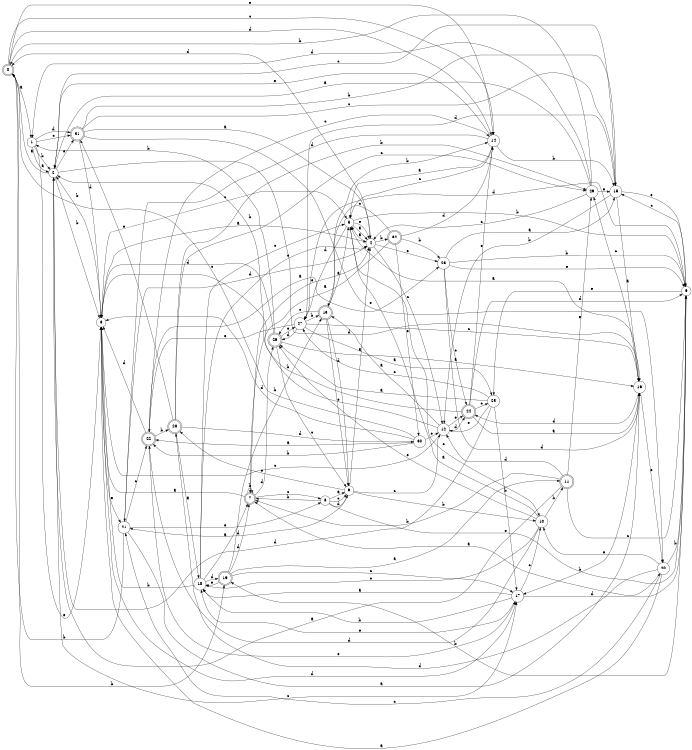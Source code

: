 digraph n27_2 {
__start0 [label="" shape="none"];

rankdir=LR;
size="8,5";

s0 [style="rounded,filled", color="black", fillcolor="white" shape="doublecircle", label="0"];
s1 [style="filled", color="black", fillcolor="white" shape="circle", label="1"];
s2 [style="filled", color="black", fillcolor="white" shape="circle", label="2"];
s3 [style="filled", color="black", fillcolor="white" shape="circle", label="3"];
s4 [style="filled", color="black", fillcolor="white" shape="circle", label="4"];
s5 [style="filled", color="black", fillcolor="white" shape="circle", label="5"];
s6 [style="filled", color="black", fillcolor="white" shape="circle", label="6"];
s7 [style="rounded,filled", color="black", fillcolor="white" shape="doublecircle", label="7"];
s8 [style="filled", color="black", fillcolor="white" shape="circle", label="8"];
s9 [style="filled", color="black", fillcolor="white" shape="circle", label="9"];
s10 [style="filled", color="black", fillcolor="white" shape="circle", label="10"];
s11 [style="rounded,filled", color="black", fillcolor="white" shape="doublecircle", label="11"];
s12 [style="filled", color="black", fillcolor="white" shape="circle", label="12"];
s13 [style="rounded,filled", color="black", fillcolor="white" shape="doublecircle", label="13"];
s14 [style="filled", color="black", fillcolor="white" shape="circle", label="14"];
s15 [style="filled", color="black", fillcolor="white" shape="circle", label="15"];
s16 [style="filled", color="black", fillcolor="white" shape="circle", label="16"];
s17 [style="filled", color="black", fillcolor="white" shape="circle", label="17"];
s18 [style="filled", color="black", fillcolor="white" shape="circle", label="18"];
s19 [style="rounded,filled", color="black", fillcolor="white" shape="doublecircle", label="19"];
s20 [style="filled", color="black", fillcolor="white" shape="circle", label="20"];
s21 [style="filled", color="black", fillcolor="white" shape="circle", label="21"];
s22 [style="rounded,filled", color="black", fillcolor="white" shape="doublecircle", label="22"];
s23 [style="filled", color="black", fillcolor="white" shape="circle", label="23"];
s24 [style="rounded,filled", color="black", fillcolor="white" shape="doublecircle", label="24"];
s25 [style="filled", color="black", fillcolor="white" shape="circle", label="25"];
s26 [style="rounded,filled", color="black", fillcolor="white" shape="doublecircle", label="26"];
s27 [style="filled", color="black", fillcolor="white" shape="circle", label="27"];
s28 [style="rounded,filled", color="black", fillcolor="white" shape="doublecircle", label="28"];
s29 [style="filled", color="black", fillcolor="white" shape="circle", label="29"];
s30 [style="filled", color="black", fillcolor="white" shape="circle", label="30"];
s31 [style="rounded,filled", color="black", fillcolor="white" shape="doublecircle", label="31"];
s32 [style="rounded,filled", color="black", fillcolor="white" shape="doublecircle", label="32"];
s0 -> s1 [label="a"];
s0 -> s19 [label="b"];
s0 -> s14 [label="c"];
s0 -> s14 [label="d"];
s0 -> s14 [label="e"];
s1 -> s2 [label="a"];
s1 -> s2 [label="b"];
s1 -> s31 [label="c"];
s1 -> s31 [label="d"];
s1 -> s3 [label="e"];
s2 -> s0 [label="a"];
s2 -> s3 [label="b"];
s2 -> s17 [label="c"];
s2 -> s16 [label="d"];
s2 -> s31 [label="e"];
s3 -> s4 [label="a"];
s3 -> s2 [label="b"];
s3 -> s5 [label="c"];
s3 -> s17 [label="d"];
s3 -> s21 [label="e"];
s4 -> s5 [label="a"];
s4 -> s32 [label="b"];
s4 -> s12 [label="c"];
s4 -> s0 [label="d"];
s4 -> s23 [label="e"];
s5 -> s4 [label="a"];
s5 -> s6 [label="b"];
s5 -> s10 [label="c"];
s5 -> s27 [label="d"];
s5 -> s4 [label="e"];
s6 -> s7 [label="a"];
s6 -> s19 [label="b"];
s6 -> s15 [label="c"];
s6 -> s27 [label="d"];
s6 -> s25 [label="e"];
s7 -> s3 [label="a"];
s7 -> s7 [label="b"];
s7 -> s8 [label="c"];
s7 -> s26 [label="d"];
s7 -> s4 [label="e"];
s8 -> s9 [label="a"];
s8 -> s7 [label="b"];
s8 -> s9 [label="c"];
s8 -> s9 [label="d"];
s8 -> s6 [label="e"];
s9 -> s4 [label="a"];
s9 -> s10 [label="b"];
s9 -> s12 [label="c"];
s9 -> s21 [label="d"];
s9 -> s28 [label="e"];
s10 -> s5 [label="a"];
s10 -> s11 [label="b"];
s10 -> s18 [label="c"];
s10 -> s22 [label="d"];
s10 -> s26 [label="e"];
s11 -> s2 [label="a"];
s11 -> s7 [label="b"];
s11 -> s6 [label="c"];
s11 -> s12 [label="d"];
s11 -> s29 [label="e"];
s12 -> s13 [label="a"];
s12 -> s2 [label="b"];
s12 -> s3 [label="c"];
s12 -> s24 [label="d"];
s12 -> s24 [label="e"];
s13 -> s5 [label="a"];
s13 -> s14 [label="b"];
s13 -> s26 [label="c"];
s13 -> s9 [label="d"];
s13 -> s9 [label="e"];
s14 -> s5 [label="a"];
s14 -> s15 [label="b"];
s14 -> s5 [label="c"];
s14 -> s21 [label="d"];
s14 -> s2 [label="e"];
s15 -> s16 [label="a"];
s15 -> s12 [label="b"];
s15 -> s2 [label="c"];
s15 -> s27 [label="d"];
s15 -> s6 [label="e"];
s16 -> s5 [label="a"];
s16 -> s17 [label="b"];
s16 -> s29 [label="c"];
s16 -> s24 [label="d"];
s16 -> s20 [label="e"];
s17 -> s18 [label="a"];
s17 -> s18 [label="b"];
s17 -> s10 [label="c"];
s17 -> s20 [label="d"];
s17 -> s18 [label="e"];
s18 -> s7 [label="a"];
s18 -> s3 [label="b"];
s18 -> s5 [label="c"];
s18 -> s19 [label="d"];
s18 -> s4 [label="e"];
s19 -> s11 [label="a"];
s19 -> s13 [label="b"];
s19 -> s17 [label="c"];
s19 -> s7 [label="d"];
s19 -> s18 [label="e"];
s20 -> s3 [label="a"];
s20 -> s6 [label="b"];
s20 -> s21 [label="c"];
s20 -> s28 [label="d"];
s20 -> s10 [label="e"];
s21 -> s16 [label="a"];
s21 -> s0 [label="b"];
s21 -> s22 [label="c"];
s21 -> s4 [label="d"];
s21 -> s8 [label="e"];
s22 -> s23 [label="a"];
s22 -> s28 [label="b"];
s22 -> s14 [label="c"];
s22 -> s3 [label="d"];
s22 -> s17 [label="e"];
s23 -> s15 [label="a"];
s23 -> s6 [label="b"];
s23 -> s24 [label="c"];
s23 -> s16 [label="d"];
s23 -> s6 [label="e"];
s24 -> s16 [label="a"];
s24 -> s3 [label="b"];
s24 -> s25 [label="c"];
s24 -> s6 [label="d"];
s24 -> s14 [label="e"];
s25 -> s26 [label="a"];
s25 -> s17 [label="b"];
s25 -> s27 [label="c"];
s25 -> s2 [label="d"];
s25 -> s12 [label="e"];
s26 -> s16 [label="a"];
s26 -> s1 [label="b"];
s26 -> s9 [label="c"];
s26 -> s3 [label="d"];
s26 -> s27 [label="e"];
s27 -> s25 [label="a"];
s27 -> s13 [label="b"];
s27 -> s16 [label="c"];
s27 -> s26 [label="d"];
s27 -> s22 [label="e"];
s28 -> s18 [label="a"];
s28 -> s29 [label="b"];
s28 -> s29 [label="c"];
s28 -> s30 [label="d"];
s28 -> s31 [label="e"];
s29 -> s2 [label="a"];
s29 -> s0 [label="b"];
s29 -> s4 [label="c"];
s29 -> s1 [label="d"];
s29 -> s15 [label="e"];
s30 -> s22 [label="a"];
s30 -> s22 [label="b"];
s30 -> s0 [label="c"];
s30 -> s3 [label="d"];
s30 -> s12 [label="e"];
s31 -> s4 [label="a"];
s31 -> s15 [label="b"];
s31 -> s15 [label="c"];
s31 -> s3 [label="d"];
s31 -> s20 [label="e"];
s32 -> s7 [label="a"];
s32 -> s23 [label="b"];
s32 -> s13 [label="c"];
s32 -> s14 [label="d"];
s32 -> s30 [label="e"];

}